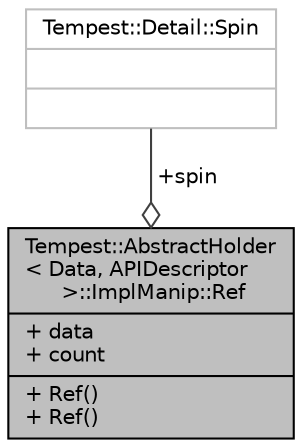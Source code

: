digraph "Tempest::AbstractHolder&lt; Data, APIDescriptor &gt;::ImplManip::Ref"
{
  edge [fontname="Helvetica",fontsize="10",labelfontname="Helvetica",labelfontsize="10"];
  node [fontname="Helvetica",fontsize="10",shape=record];
  Node1 [label="{Tempest::AbstractHolder\l\< Data, APIDescriptor\l \>::ImplManip::Ref\n|+ data\l+ count\l|+ Ref()\l+ Ref()\l}",height=0.2,width=0.4,color="black", fillcolor="grey75", style="filled", fontcolor="black"];
  Node2 -> Node1 [color="grey25",fontsize="10",style="solid",label=" +spin" ,arrowhead="odiamond",fontname="Helvetica"];
  Node2 [label="{Tempest::Detail::Spin\n||}",height=0.2,width=0.4,color="grey75", fillcolor="white", style="filled"];
}
